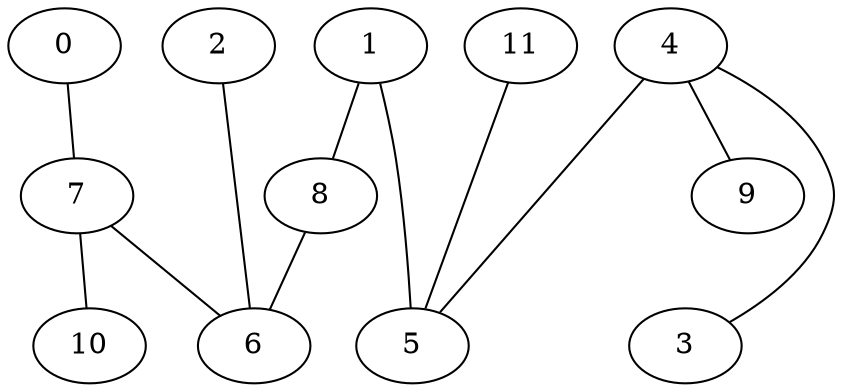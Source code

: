 strict graph {


	"7" [  weight=0 ];

	"7" -- "6" [  weight=0 ];

	"7" [  weight=0 ];

	"7" -- "10" [  weight=0 ];

	"1" [  weight=0 ];

	"1" -- "5" [  weight=0 ];

	"1" -- "8" [  weight=0 ];

	"2" [  weight=0 ];

	"2" -- "6" [  weight=0 ];

	"0" [  weight=0 ];

	"0" -- "7" [  weight=0 ];

	"8" [  weight=0 ];

	"8" -- "6" [  weight=0 ];

	"8" -- "1" [  weight=0 ];

	"11" [  weight=0 ];

	"11" -- "5" [  weight=0 ];

	"6" [  weight=0 ];

	"6" -- "2" [  weight=0 ];

	"6" -- "8" [  weight=0 ];

	"6" -- "7" [  weight=0 ];

	"10" [  weight=0 ];

	"10" -- "7" [  weight=0 ];

	"4" [  weight=0 ];

	"4" -- "3" [  weight=0 ];

	"4" -- "9" [  weight=0 ];

	"4" -- "5" [  weight=0 ];

	"5" [  weight=0 ];

	"5" -- "4" [  weight=0 ];

	"5" -- "1" [  weight=0 ];

	"5" -- "11" [  weight=0 ];

	"9" [  weight=0 ];

	"9" -- "4" [  weight=0 ];

	"3" [  weight=0 ];

	"3" -- "4" [  weight=0 ];

}
